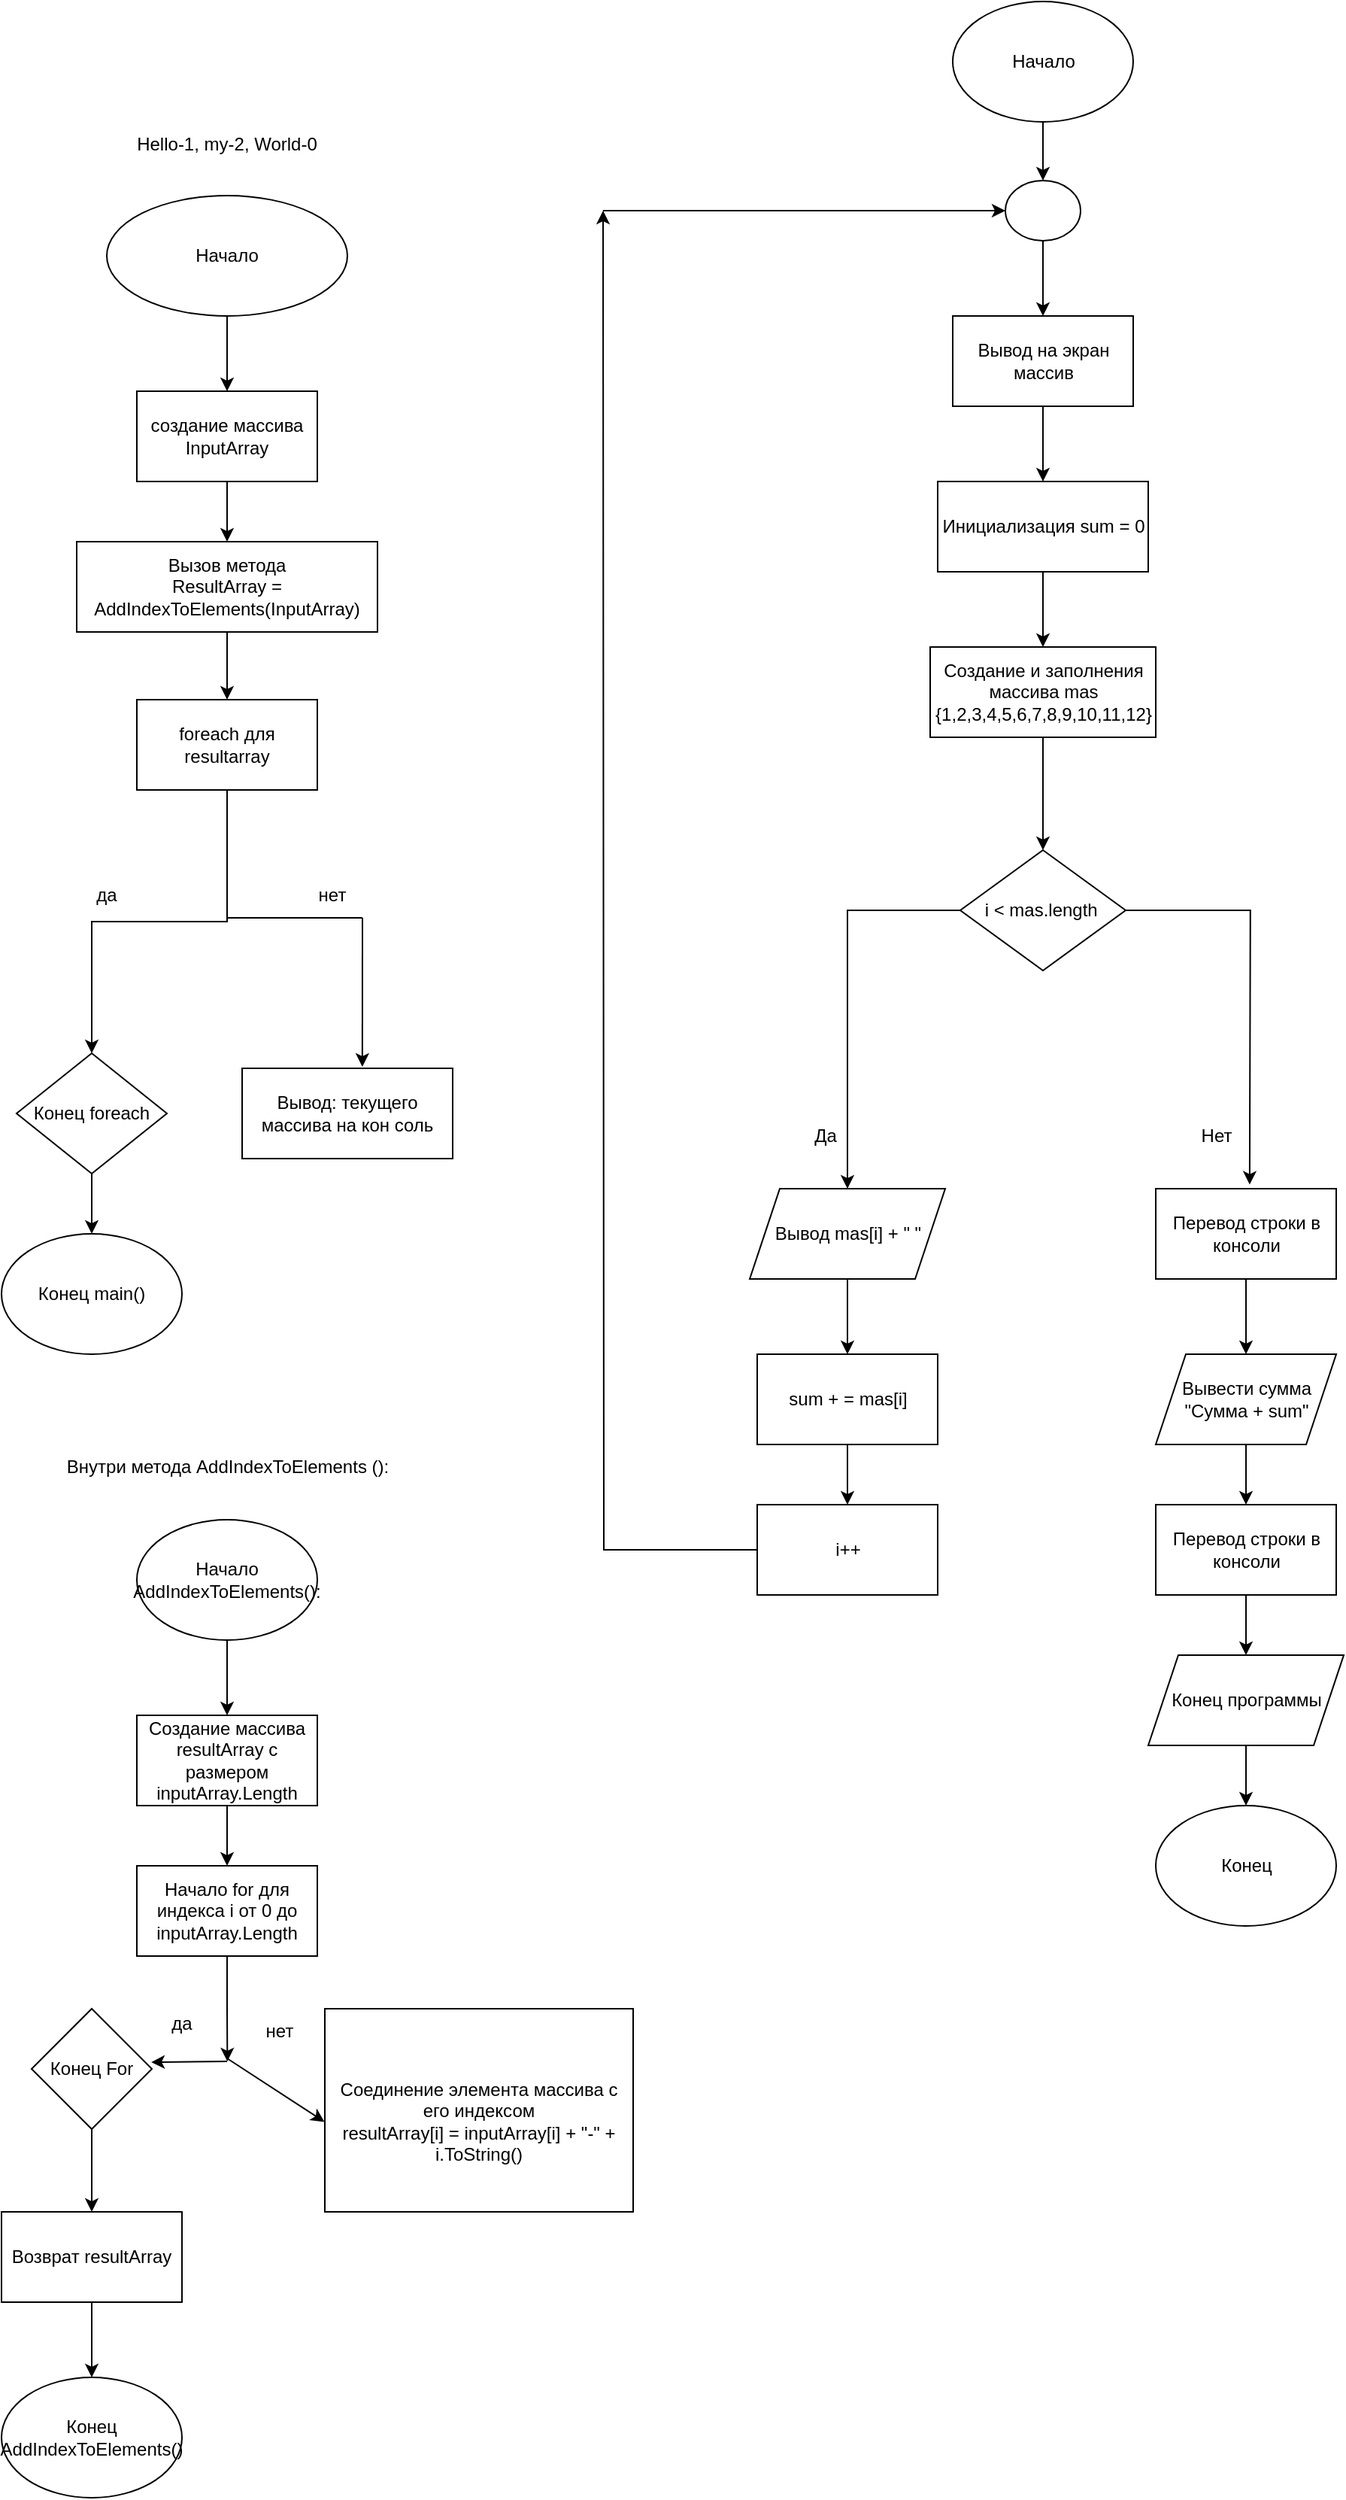 <mxfile version="22.1.21" type="github">
  <diagram name="Page-1" id="edf60f1a-56cd-e834-aa8a-f176f3a09ee4">
    <mxGraphModel dx="1612" dy="1907" grid="1" gridSize="10" guides="1" tooltips="1" connect="1" arrows="1" fold="1" page="1" pageScale="1" pageWidth="1100" pageHeight="850" background="none" math="0" shadow="0">
      <root>
        <mxCell id="0" />
        <mxCell id="1" parent="0" />
        <mxCell id="Nbl8P5ajmELZMBpAbeZM-37" style="edgeStyle=orthogonalEdgeStyle;rounded=0;orthogonalLoop=1;jettySize=auto;html=1;exitX=0.5;exitY=1;exitDx=0;exitDy=0;entryX=0.5;entryY=0;entryDx=0;entryDy=0;" parent="1" source="_qhoXWKyAzYpDg-8vk0V-18" target="Nbl8P5ajmELZMBpAbeZM-36" edge="1">
          <mxGeometry relative="1" as="geometry" />
        </mxCell>
        <mxCell id="_qhoXWKyAzYpDg-8vk0V-18" value="Начало" style="ellipse;whiteSpace=wrap;html=1;" parent="1" vertex="1">
          <mxGeometry x="130" y="40" width="160" height="80" as="geometry" />
        </mxCell>
        <mxCell id="Nbl8P5ajmELZMBpAbeZM-48" style="edgeStyle=orthogonalEdgeStyle;rounded=0;orthogonalLoop=1;jettySize=auto;html=1;exitX=0.5;exitY=1;exitDx=0;exitDy=0;entryX=0.5;entryY=0;entryDx=0;entryDy=0;" parent="1" source="Nbl8P5ajmELZMBpAbeZM-73" target="Nbl8P5ajmELZMBpAbeZM-47" edge="1">
          <mxGeometry relative="1" as="geometry" />
        </mxCell>
        <mxCell id="Nbl8P5ajmELZMBpAbeZM-5" value="Начало" style="ellipse;whiteSpace=wrap;html=1;" parent="1" vertex="1">
          <mxGeometry x="692.5" y="-89" width="120" height="80" as="geometry" />
        </mxCell>
        <mxCell id="Nbl8P5ajmELZMBpAbeZM-69" style="edgeStyle=orthogonalEdgeStyle;rounded=0;orthogonalLoop=1;jettySize=auto;html=1;exitX=0.5;exitY=1;exitDx=0;exitDy=0;" parent="1" source="Nbl8P5ajmELZMBpAbeZM-6" target="Nbl8P5ajmELZMBpAbeZM-50" edge="1">
          <mxGeometry relative="1" as="geometry" />
        </mxCell>
        <mxCell id="Nbl8P5ajmELZMBpAbeZM-6" value="Создание и заполнения массива mas&lt;br&gt;{1,2,3,4,5,6,7,8,9,10,11,12}" style="rounded=0;whiteSpace=wrap;html=1;" parent="1" vertex="1">
          <mxGeometry x="677.5" y="340" width="150" height="60" as="geometry" />
        </mxCell>
        <mxCell id="Nbl8P5ajmELZMBpAbeZM-16" style="edgeStyle=orthogonalEdgeStyle;rounded=0;orthogonalLoop=1;jettySize=auto;html=1;exitX=0.5;exitY=1;exitDx=0;exitDy=0;entryX=0.5;entryY=0;entryDx=0;entryDy=0;" parent="1" source="Nbl8P5ajmELZMBpAbeZM-9" target="Nbl8P5ajmELZMBpAbeZM-6" edge="1">
          <mxGeometry relative="1" as="geometry" />
        </mxCell>
        <mxCell id="Nbl8P5ajmELZMBpAbeZM-9" value="Инициализация sum = 0" style="rounded=0;whiteSpace=wrap;html=1;" parent="1" vertex="1">
          <mxGeometry x="682.5" y="230" width="140" height="60" as="geometry" />
        </mxCell>
        <mxCell id="Nbl8P5ajmELZMBpAbeZM-12" value="Да" style="text;html=1;strokeColor=none;fillColor=none;align=center;verticalAlign=middle;whiteSpace=wrap;rounded=0;" parent="1" vertex="1">
          <mxGeometry x="577.5" y="650" width="60" height="30" as="geometry" />
        </mxCell>
        <mxCell id="Nbl8P5ajmELZMBpAbeZM-13" value="Нет" style="text;html=1;strokeColor=none;fillColor=none;align=center;verticalAlign=middle;whiteSpace=wrap;rounded=0;" parent="1" vertex="1">
          <mxGeometry x="837.5" y="650" width="60" height="30" as="geometry" />
        </mxCell>
        <mxCell id="Nbl8P5ajmELZMBpAbeZM-29" value="Конец" style="ellipse;whiteSpace=wrap;html=1;" parent="1" vertex="1">
          <mxGeometry x="827.5" y="1110" width="120" height="80" as="geometry" />
        </mxCell>
        <mxCell id="Nbl8P5ajmELZMBpAbeZM-35" value="Hello-1, my-2, World-0" style="text;html=1;strokeColor=none;fillColor=none;align=center;verticalAlign=middle;whiteSpace=wrap;rounded=0;" parent="1" vertex="1">
          <mxGeometry x="145" y="-9" width="130" height="30" as="geometry" />
        </mxCell>
        <mxCell id="Nbl8P5ajmELZMBpAbeZM-39" style="edgeStyle=orthogonalEdgeStyle;rounded=0;orthogonalLoop=1;jettySize=auto;html=1;exitX=0.5;exitY=1;exitDx=0;exitDy=0;" parent="1" source="Nbl8P5ajmELZMBpAbeZM-36" target="Nbl8P5ajmELZMBpAbeZM-38" edge="1">
          <mxGeometry relative="1" as="geometry" />
        </mxCell>
        <mxCell id="Nbl8P5ajmELZMBpAbeZM-36" value="создание массива&lt;br&gt;InputArray" style="rounded=0;whiteSpace=wrap;html=1;" parent="1" vertex="1">
          <mxGeometry x="150" y="170" width="120" height="60" as="geometry" />
        </mxCell>
        <mxCell id="Nbl8P5ajmELZMBpAbeZM-41" style="edgeStyle=orthogonalEdgeStyle;rounded=0;orthogonalLoop=1;jettySize=auto;html=1;exitX=0.5;exitY=1;exitDx=0;exitDy=0;entryX=0.5;entryY=0;entryDx=0;entryDy=0;" parent="1" source="Nbl8P5ajmELZMBpAbeZM-38" target="Nbl8P5ajmELZMBpAbeZM-40" edge="1">
          <mxGeometry relative="1" as="geometry" />
        </mxCell>
        <mxCell id="Nbl8P5ajmELZMBpAbeZM-38" value="Вызов метода&lt;br&gt;ResultArray = AddIndexToElements(InputArray)" style="rounded=0;whiteSpace=wrap;html=1;" parent="1" vertex="1">
          <mxGeometry x="110" y="270" width="200" height="60" as="geometry" />
        </mxCell>
        <mxCell id="HqiohdW-lVCOQAWx_Qcw-5" style="edgeStyle=orthogonalEdgeStyle;rounded=0;orthogonalLoop=1;jettySize=auto;html=1;exitX=0.5;exitY=1;exitDx=0;exitDy=0;" edge="1" parent="1" source="Nbl8P5ajmELZMBpAbeZM-40" target="HqiohdW-lVCOQAWx_Qcw-1">
          <mxGeometry relative="1" as="geometry" />
        </mxCell>
        <mxCell id="Nbl8P5ajmELZMBpAbeZM-40" value="foreach для resultarray" style="rounded=0;whiteSpace=wrap;html=1;" parent="1" vertex="1">
          <mxGeometry x="150" y="375" width="120" height="60" as="geometry" />
        </mxCell>
        <mxCell id="Nbl8P5ajmELZMBpAbeZM-49" style="edgeStyle=orthogonalEdgeStyle;rounded=0;orthogonalLoop=1;jettySize=auto;html=1;exitX=0.5;exitY=1;exitDx=0;exitDy=0;entryX=0.5;entryY=0;entryDx=0;entryDy=0;" parent="1" source="Nbl8P5ajmELZMBpAbeZM-47" target="Nbl8P5ajmELZMBpAbeZM-9" edge="1">
          <mxGeometry relative="1" as="geometry" />
        </mxCell>
        <mxCell id="Nbl8P5ajmELZMBpAbeZM-47" value="Вывод на экран массив" style="rounded=0;whiteSpace=wrap;html=1;" parent="1" vertex="1">
          <mxGeometry x="692.5" y="120" width="120" height="60" as="geometry" />
        </mxCell>
        <mxCell id="Nbl8P5ajmELZMBpAbeZM-54" style="edgeStyle=orthogonalEdgeStyle;rounded=0;orthogonalLoop=1;jettySize=auto;html=1;exitX=1;exitY=0.5;exitDx=0;exitDy=0;entryX=0.562;entryY=-0.045;entryDx=0;entryDy=0;entryPerimeter=0;" parent="1" source="Nbl8P5ajmELZMBpAbeZM-50" edge="1">
          <mxGeometry relative="1" as="geometry">
            <mxPoint x="889.94" y="697.3" as="targetPoint" />
          </mxGeometry>
        </mxCell>
        <mxCell id="Nbl8P5ajmELZMBpAbeZM-56" style="edgeStyle=orthogonalEdgeStyle;rounded=0;orthogonalLoop=1;jettySize=auto;html=1;exitX=0;exitY=0.5;exitDx=0;exitDy=0;entryX=0.5;entryY=0;entryDx=0;entryDy=0;" parent="1" source="Nbl8P5ajmELZMBpAbeZM-50" target="Nbl8P5ajmELZMBpAbeZM-55" edge="1">
          <mxGeometry relative="1" as="geometry" />
        </mxCell>
        <mxCell id="Nbl8P5ajmELZMBpAbeZM-50" value="i &amp;lt; mas.length&amp;nbsp;" style="rhombus;whiteSpace=wrap;html=1;" parent="1" vertex="1">
          <mxGeometry x="697.5" y="475" width="110" height="80" as="geometry" />
        </mxCell>
        <mxCell id="Nbl8P5ajmELZMBpAbeZM-59" style="edgeStyle=orthogonalEdgeStyle;rounded=0;orthogonalLoop=1;jettySize=auto;html=1;exitX=0.5;exitY=1;exitDx=0;exitDy=0;entryX=0.5;entryY=0;entryDx=0;entryDy=0;" parent="1" source="Nbl8P5ajmELZMBpAbeZM-55" target="Nbl8P5ajmELZMBpAbeZM-58" edge="1">
          <mxGeometry relative="1" as="geometry" />
        </mxCell>
        <mxCell id="Nbl8P5ajmELZMBpAbeZM-55" value="Вывод mas[i] + &quot; &quot;" style="shape=parallelogram;perimeter=parallelogramPerimeter;whiteSpace=wrap;html=1;fixedSize=1;" parent="1" vertex="1">
          <mxGeometry x="557.5" y="700" width="130" height="60" as="geometry" />
        </mxCell>
        <mxCell id="Nbl8P5ajmELZMBpAbeZM-61" style="edgeStyle=orthogonalEdgeStyle;rounded=0;orthogonalLoop=1;jettySize=auto;html=1;exitX=0.5;exitY=1;exitDx=0;exitDy=0;entryX=0.5;entryY=0;entryDx=0;entryDy=0;" parent="1" source="Nbl8P5ajmELZMBpAbeZM-58" target="Nbl8P5ajmELZMBpAbeZM-60" edge="1">
          <mxGeometry relative="1" as="geometry" />
        </mxCell>
        <mxCell id="Nbl8P5ajmELZMBpAbeZM-58" value="sum + = mas[i]" style="rounded=0;whiteSpace=wrap;html=1;" parent="1" vertex="1">
          <mxGeometry x="562.5" y="810" width="120" height="60" as="geometry" />
        </mxCell>
        <mxCell id="Nbl8P5ajmELZMBpAbeZM-75" style="edgeStyle=orthogonalEdgeStyle;rounded=0;orthogonalLoop=1;jettySize=auto;html=1;" parent="1" source="Nbl8P5ajmELZMBpAbeZM-60" edge="1">
          <mxGeometry relative="1" as="geometry">
            <mxPoint x="460" y="50" as="targetPoint" />
          </mxGeometry>
        </mxCell>
        <mxCell id="Nbl8P5ajmELZMBpAbeZM-60" value="i++" style="rounded=0;whiteSpace=wrap;html=1;" parent="1" vertex="1">
          <mxGeometry x="562.5" y="910" width="120" height="60" as="geometry" />
        </mxCell>
        <mxCell id="Nbl8P5ajmELZMBpAbeZM-64" style="edgeStyle=orthogonalEdgeStyle;rounded=0;orthogonalLoop=1;jettySize=auto;html=1;exitX=0.5;exitY=1;exitDx=0;exitDy=0;entryX=0.5;entryY=0;entryDx=0;entryDy=0;" parent="1" source="Nbl8P5ajmELZMBpAbeZM-62" target="Nbl8P5ajmELZMBpAbeZM-63" edge="1">
          <mxGeometry relative="1" as="geometry" />
        </mxCell>
        <mxCell id="Nbl8P5ajmELZMBpAbeZM-62" value="Перевод строки в консоли" style="rounded=0;whiteSpace=wrap;html=1;" parent="1" vertex="1">
          <mxGeometry x="827.5" y="700" width="120" height="60" as="geometry" />
        </mxCell>
        <mxCell id="Nbl8P5ajmELZMBpAbeZM-66" style="edgeStyle=orthogonalEdgeStyle;rounded=0;orthogonalLoop=1;jettySize=auto;html=1;exitX=0.5;exitY=1;exitDx=0;exitDy=0;entryX=0.5;entryY=0;entryDx=0;entryDy=0;" parent="1" source="Nbl8P5ajmELZMBpAbeZM-63" target="Nbl8P5ajmELZMBpAbeZM-65" edge="1">
          <mxGeometry relative="1" as="geometry" />
        </mxCell>
        <mxCell id="Nbl8P5ajmELZMBpAbeZM-63" value="Вывести сумма &quot;Сумма + sum&quot;" style="shape=parallelogram;perimeter=parallelogramPerimeter;whiteSpace=wrap;html=1;fixedSize=1;" parent="1" vertex="1">
          <mxGeometry x="827.5" y="810" width="120" height="60" as="geometry" />
        </mxCell>
        <mxCell id="Nbl8P5ajmELZMBpAbeZM-68" style="edgeStyle=orthogonalEdgeStyle;rounded=0;orthogonalLoop=1;jettySize=auto;html=1;exitX=0.5;exitY=1;exitDx=0;exitDy=0;" parent="1" source="Nbl8P5ajmELZMBpAbeZM-65" target="Nbl8P5ajmELZMBpAbeZM-67" edge="1">
          <mxGeometry relative="1" as="geometry" />
        </mxCell>
        <mxCell id="Nbl8P5ajmELZMBpAbeZM-65" value="Перевод строки в консоли" style="rounded=0;whiteSpace=wrap;html=1;" parent="1" vertex="1">
          <mxGeometry x="827.5" y="910" width="120" height="60" as="geometry" />
        </mxCell>
        <mxCell id="Nbl8P5ajmELZMBpAbeZM-70" style="edgeStyle=orthogonalEdgeStyle;rounded=0;orthogonalLoop=1;jettySize=auto;html=1;exitX=0.5;exitY=1;exitDx=0;exitDy=0;entryX=0.5;entryY=0;entryDx=0;entryDy=0;" parent="1" source="Nbl8P5ajmELZMBpAbeZM-67" target="Nbl8P5ajmELZMBpAbeZM-29" edge="1">
          <mxGeometry relative="1" as="geometry" />
        </mxCell>
        <mxCell id="Nbl8P5ajmELZMBpAbeZM-67" value="Конец программы" style="shape=parallelogram;perimeter=parallelogramPerimeter;whiteSpace=wrap;html=1;fixedSize=1;" parent="1" vertex="1">
          <mxGeometry x="822.5" y="1010" width="130" height="60" as="geometry" />
        </mxCell>
        <mxCell id="Nbl8P5ajmELZMBpAbeZM-74" value="" style="edgeStyle=orthogonalEdgeStyle;rounded=0;orthogonalLoop=1;jettySize=auto;html=1;exitX=0.5;exitY=1;exitDx=0;exitDy=0;entryX=0.5;entryY=0;entryDx=0;entryDy=0;" parent="1" source="Nbl8P5ajmELZMBpAbeZM-5" target="Nbl8P5ajmELZMBpAbeZM-73" edge="1">
          <mxGeometry relative="1" as="geometry">
            <mxPoint x="755" y="-9" as="sourcePoint" />
            <mxPoint x="753" y="120" as="targetPoint" />
          </mxGeometry>
        </mxCell>
        <mxCell id="Nbl8P5ajmELZMBpAbeZM-73" value="" style="ellipse;whiteSpace=wrap;html=1;" parent="1" vertex="1">
          <mxGeometry x="727.5" y="30" width="50" height="40" as="geometry" />
        </mxCell>
        <mxCell id="Nbl8P5ajmELZMBpAbeZM-79" value="" style="endArrow=classic;html=1;rounded=0;entryX=0;entryY=0.5;entryDx=0;entryDy=0;" parent="1" target="Nbl8P5ajmELZMBpAbeZM-73" edge="1">
          <mxGeometry width="50" height="50" relative="1" as="geometry">
            <mxPoint x="460" y="50" as="sourcePoint" />
            <mxPoint x="610" y="190" as="targetPoint" />
            <Array as="points">
              <mxPoint x="570" y="50" />
            </Array>
          </mxGeometry>
        </mxCell>
        <mxCell id="HqiohdW-lVCOQAWx_Qcw-12" style="edgeStyle=orthogonalEdgeStyle;rounded=0;orthogonalLoop=1;jettySize=auto;html=1;exitX=0.5;exitY=1;exitDx=0;exitDy=0;" edge="1" parent="1" source="HqiohdW-lVCOQAWx_Qcw-1" target="HqiohdW-lVCOQAWx_Qcw-11">
          <mxGeometry relative="1" as="geometry" />
        </mxCell>
        <mxCell id="HqiohdW-lVCOQAWx_Qcw-1" value="Конец foreach" style="rhombus;whiteSpace=wrap;html=1;" vertex="1" parent="1">
          <mxGeometry x="70" y="610" width="100" height="80" as="geometry" />
        </mxCell>
        <mxCell id="HqiohdW-lVCOQAWx_Qcw-3" value="Вывод: текущего массива на кон соль" style="rounded=0;whiteSpace=wrap;html=1;" vertex="1" parent="1">
          <mxGeometry x="220" y="620" width="140" height="60" as="geometry" />
        </mxCell>
        <mxCell id="HqiohdW-lVCOQAWx_Qcw-8" value="" style="endArrow=none;html=1;rounded=0;" edge="1" parent="1">
          <mxGeometry width="50" height="50" relative="1" as="geometry">
            <mxPoint x="210" y="520" as="sourcePoint" />
            <mxPoint x="300" y="520" as="targetPoint" />
          </mxGeometry>
        </mxCell>
        <mxCell id="HqiohdW-lVCOQAWx_Qcw-9" value="" style="endArrow=classic;html=1;rounded=0;entryX=0.571;entryY=-0.017;entryDx=0;entryDy=0;entryPerimeter=0;" edge="1" parent="1" target="HqiohdW-lVCOQAWx_Qcw-3">
          <mxGeometry width="50" height="50" relative="1" as="geometry">
            <mxPoint x="300" y="520" as="sourcePoint" />
            <mxPoint x="350" y="470" as="targetPoint" />
          </mxGeometry>
        </mxCell>
        <mxCell id="HqiohdW-lVCOQAWx_Qcw-11" value="Конец main()" style="ellipse;whiteSpace=wrap;html=1;" vertex="1" parent="1">
          <mxGeometry x="60" y="730" width="120" height="80" as="geometry" />
        </mxCell>
        <mxCell id="HqiohdW-lVCOQAWx_Qcw-13" value="Внутри метода AddIndexToElements ():" style="text;html=1;align=center;verticalAlign=middle;resizable=0;points=[];autosize=1;strokeColor=none;fillColor=none;" vertex="1" parent="1">
          <mxGeometry x="90" y="870" width="240" height="30" as="geometry" />
        </mxCell>
        <mxCell id="HqiohdW-lVCOQAWx_Qcw-18" style="edgeStyle=orthogonalEdgeStyle;rounded=0;orthogonalLoop=1;jettySize=auto;html=1;exitX=0.5;exitY=1;exitDx=0;exitDy=0;entryX=0.5;entryY=0;entryDx=0;entryDy=0;" edge="1" parent="1" source="HqiohdW-lVCOQAWx_Qcw-15" target="HqiohdW-lVCOQAWx_Qcw-16">
          <mxGeometry relative="1" as="geometry" />
        </mxCell>
        <mxCell id="HqiohdW-lVCOQAWx_Qcw-15" value="Начало AddIndexToElements():" style="ellipse;whiteSpace=wrap;html=1;" vertex="1" parent="1">
          <mxGeometry x="150" y="920" width="120" height="80" as="geometry" />
        </mxCell>
        <mxCell id="HqiohdW-lVCOQAWx_Qcw-19" style="edgeStyle=orthogonalEdgeStyle;rounded=0;orthogonalLoop=1;jettySize=auto;html=1;exitX=0.5;exitY=1;exitDx=0;exitDy=0;entryX=0.5;entryY=0;entryDx=0;entryDy=0;" edge="1" parent="1" source="HqiohdW-lVCOQAWx_Qcw-16" target="HqiohdW-lVCOQAWx_Qcw-17">
          <mxGeometry relative="1" as="geometry" />
        </mxCell>
        <mxCell id="HqiohdW-lVCOQAWx_Qcw-16" value="Создание массива resultArray с размером inputArray.Length" style="rounded=0;whiteSpace=wrap;html=1;" vertex="1" parent="1">
          <mxGeometry x="150" y="1050" width="120" height="60" as="geometry" />
        </mxCell>
        <mxCell id="HqiohdW-lVCOQAWx_Qcw-23" style="edgeStyle=orthogonalEdgeStyle;rounded=0;orthogonalLoop=1;jettySize=auto;html=1;exitX=0.5;exitY=1;exitDx=0;exitDy=0;" edge="1" parent="1" source="HqiohdW-lVCOQAWx_Qcw-17">
          <mxGeometry relative="1" as="geometry">
            <mxPoint x="210.179" y="1280" as="targetPoint" />
          </mxGeometry>
        </mxCell>
        <mxCell id="HqiohdW-lVCOQAWx_Qcw-17" value="Начало for для индекса i от 0 до inputArray.Length" style="rounded=0;whiteSpace=wrap;html=1;" vertex="1" parent="1">
          <mxGeometry x="150" y="1150" width="120" height="60" as="geometry" />
        </mxCell>
        <mxCell id="HqiohdW-lVCOQAWx_Qcw-20" value="&lt;br&gt;Соединение элемента массива с его индексом&lt;br&gt;resultArray[i] = inputArray[i] + &quot;-&quot; + i.ToString()" style="rounded=0;whiteSpace=wrap;html=1;" vertex="1" parent="1">
          <mxGeometry x="275" y="1245" width="205" height="135" as="geometry" />
        </mxCell>
        <mxCell id="HqiohdW-lVCOQAWx_Qcw-28" style="edgeStyle=orthogonalEdgeStyle;rounded=0;orthogonalLoop=1;jettySize=auto;html=1;exitX=0.5;exitY=1;exitDx=0;exitDy=0;entryX=0.5;entryY=0;entryDx=0;entryDy=0;" edge="1" parent="1" source="HqiohdW-lVCOQAWx_Qcw-21" target="HqiohdW-lVCOQAWx_Qcw-22">
          <mxGeometry relative="1" as="geometry" />
        </mxCell>
        <mxCell id="HqiohdW-lVCOQAWx_Qcw-21" value="Конец For" style="rhombus;whiteSpace=wrap;html=1;" vertex="1" parent="1">
          <mxGeometry x="80" y="1245" width="80" height="80" as="geometry" />
        </mxCell>
        <mxCell id="HqiohdW-lVCOQAWx_Qcw-30" style="edgeStyle=orthogonalEdgeStyle;rounded=0;orthogonalLoop=1;jettySize=auto;html=1;exitX=0.5;exitY=1;exitDx=0;exitDy=0;" edge="1" parent="1" source="HqiohdW-lVCOQAWx_Qcw-22" target="HqiohdW-lVCOQAWx_Qcw-29">
          <mxGeometry relative="1" as="geometry" />
        </mxCell>
        <mxCell id="HqiohdW-lVCOQAWx_Qcw-22" value="Возврат resultArray" style="rounded=0;whiteSpace=wrap;html=1;" vertex="1" parent="1">
          <mxGeometry x="60" y="1380" width="120" height="60" as="geometry" />
        </mxCell>
        <mxCell id="HqiohdW-lVCOQAWx_Qcw-24" value="" style="endArrow=classic;html=1;rounded=0;entryX=0.994;entryY=0.444;entryDx=0;entryDy=0;entryPerimeter=0;" edge="1" parent="1" target="HqiohdW-lVCOQAWx_Qcw-21">
          <mxGeometry width="50" height="50" relative="1" as="geometry">
            <mxPoint x="210" y="1280" as="sourcePoint" />
            <mxPoint x="230" y="1270" as="targetPoint" />
          </mxGeometry>
        </mxCell>
        <mxCell id="HqiohdW-lVCOQAWx_Qcw-25" value="" style="endArrow=classic;html=1;rounded=0;entryX=-0.001;entryY=0.557;entryDx=0;entryDy=0;entryPerimeter=0;" edge="1" parent="1" target="HqiohdW-lVCOQAWx_Qcw-20">
          <mxGeometry width="50" height="50" relative="1" as="geometry">
            <mxPoint x="210" y="1278" as="sourcePoint" />
            <mxPoint x="170" y="1291" as="targetPoint" />
          </mxGeometry>
        </mxCell>
        <mxCell id="HqiohdW-lVCOQAWx_Qcw-26" value="нет" style="text;html=1;strokeColor=none;fillColor=none;align=center;verticalAlign=middle;whiteSpace=wrap;rounded=0;" vertex="1" parent="1">
          <mxGeometry x="215" y="1245" width="60" height="30" as="geometry" />
        </mxCell>
        <mxCell id="HqiohdW-lVCOQAWx_Qcw-27" value="да" style="text;html=1;strokeColor=none;fillColor=none;align=center;verticalAlign=middle;whiteSpace=wrap;rounded=0;" vertex="1" parent="1">
          <mxGeometry x="150" y="1240" width="60" height="30" as="geometry" />
        </mxCell>
        <mxCell id="HqiohdW-lVCOQAWx_Qcw-29" value="Конец AddIndexToElements()" style="ellipse;whiteSpace=wrap;html=1;" vertex="1" parent="1">
          <mxGeometry x="60" y="1490" width="120" height="80" as="geometry" />
        </mxCell>
        <mxCell id="HqiohdW-lVCOQAWx_Qcw-31" value="нет" style="text;html=1;strokeColor=none;fillColor=none;align=center;verticalAlign=middle;whiteSpace=wrap;rounded=0;" vertex="1" parent="1">
          <mxGeometry x="250" y="490" width="60" height="30" as="geometry" />
        </mxCell>
        <mxCell id="HqiohdW-lVCOQAWx_Qcw-32" value="да" style="text;html=1;strokeColor=none;fillColor=none;align=center;verticalAlign=middle;whiteSpace=wrap;rounded=0;" vertex="1" parent="1">
          <mxGeometry x="100" y="490" width="60" height="30" as="geometry" />
        </mxCell>
      </root>
    </mxGraphModel>
  </diagram>
</mxfile>
